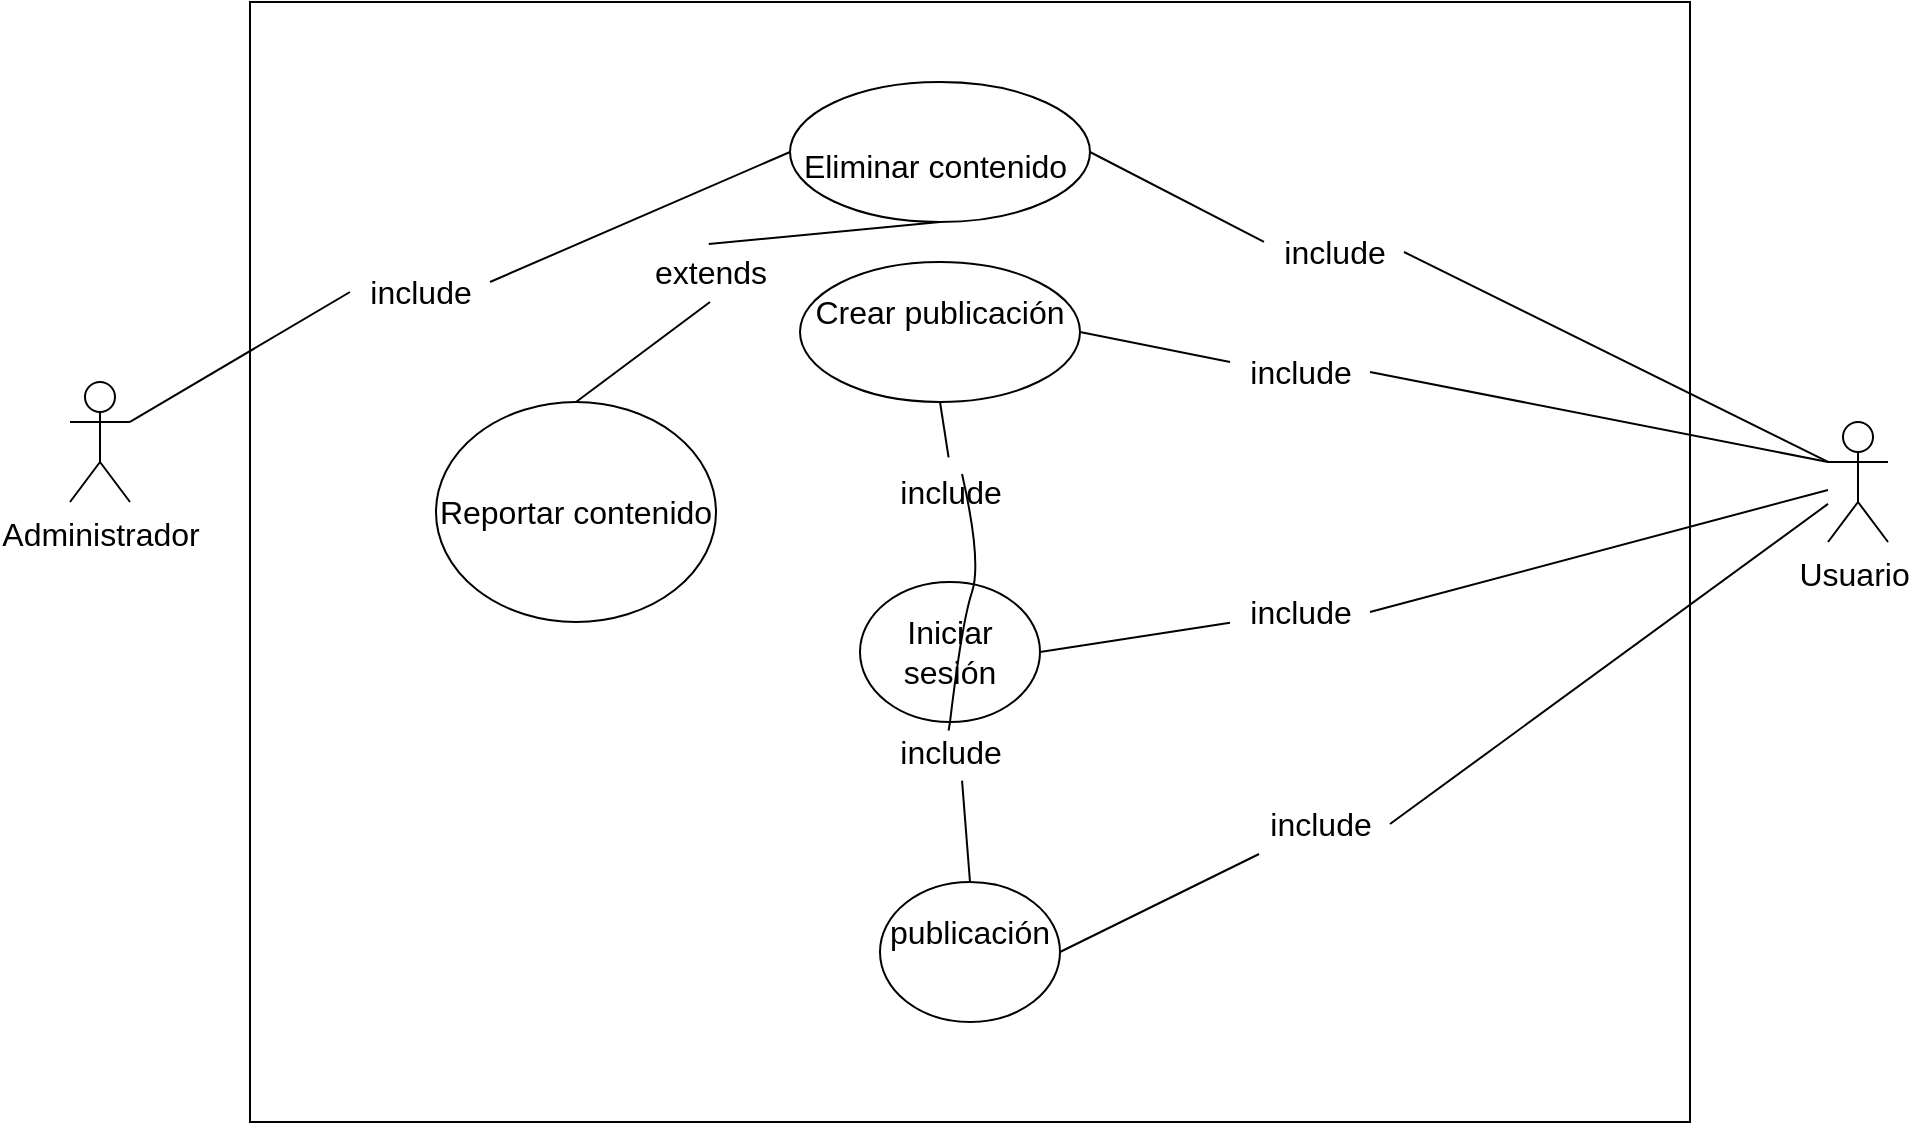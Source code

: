 <mxfile version="28.1.1">
  <diagram name="Página-1" id="wDFeBbPLa3ZNPYZFciww">
    <mxGraphModel grid="1" page="1" gridSize="10" guides="1" tooltips="1" connect="1" arrows="1" fold="1" pageScale="1" pageWidth="827" pageHeight="1169" math="0" shadow="0">
      <root>
        <mxCell id="0" />
        <mxCell id="1" parent="0" />
        <mxCell id="IQV9grqqn6wyKBqTV6xh-2" value="" style="rounded=0;whiteSpace=wrap;html=1;" vertex="1" parent="1">
          <mxGeometry x="-920" y="-1010" width="720" height="560" as="geometry" />
        </mxCell>
        <mxCell id="IQV9grqqn6wyKBqTV6xh-3" value="&lt;span style=&quot;font-size: 16px;&quot;&gt;&lt;font style=&quot;vertical-align: inherit;&quot; dir=&quot;auto&quot;&gt;&lt;font style=&quot;vertical-align: inherit;&quot; dir=&quot;auto&quot;&gt;Administrador&lt;/font&gt;&lt;/font&gt;&lt;/span&gt;&lt;div&gt;&lt;span style=&quot;font-size: 16px;&quot;&gt;&lt;br&gt;&lt;/span&gt;&lt;/div&gt;" style="shape=umlActor;verticalLabelPosition=bottom;verticalAlign=top;html=1;outlineConnect=0;" vertex="1" parent="1">
          <mxGeometry x="-1010" y="-820" width="30" height="60" as="geometry" />
        </mxCell>
        <mxCell id="IQV9grqqn6wyKBqTV6xh-4" value="&lt;span style=&quot;font-size: 16px;&quot;&gt;&lt;font style=&quot;vertical-align: inherit;&quot; dir=&quot;auto&quot;&gt;&lt;font style=&quot;vertical-align: inherit;&quot; dir=&quot;auto&quot;&gt;&lt;font style=&quot;vertical-align: inherit;&quot; dir=&quot;auto&quot;&gt;&lt;font style=&quot;vertical-align: inherit;&quot; dir=&quot;auto&quot;&gt;Usuario&amp;nbsp;&lt;/font&gt;&lt;/font&gt;&lt;/font&gt;&lt;/font&gt;&lt;/span&gt;" style="shape=umlActor;verticalLabelPosition=bottom;verticalAlign=top;html=1;outlineConnect=0;" vertex="1" parent="1">
          <mxGeometry x="-131" y="-800" width="30" height="60" as="geometry" />
        </mxCell>
        <mxCell id="IQV9grqqn6wyKBqTV6xh-5" value="&lt;span style=&quot;font-size: 16px; text-wrap-mode: nowrap;&quot;&gt;&lt;font style=&quot;vertical-align: inherit;&quot; dir=&quot;auto&quot;&gt;&lt;font style=&quot;vertical-align: inherit;&quot; dir=&quot;auto&quot;&gt;Iniciar sesión&lt;/font&gt;&lt;/font&gt;&lt;/span&gt;" style="ellipse;whiteSpace=wrap;html=1;" vertex="1" parent="1">
          <mxGeometry x="-615" y="-720" width="90" height="70" as="geometry" />
        </mxCell>
        <mxCell id="IQV9grqqn6wyKBqTV6xh-6" value="&lt;span style=&quot;font-size: 16px; text-wrap-mode: nowrap;&quot;&gt;&lt;font style=&quot;vertical-align: inherit;&quot; dir=&quot;auto&quot;&gt;&lt;font style=&quot;vertical-align: inherit;&quot; dir=&quot;auto&quot;&gt;&lt;font style=&quot;vertical-align: inherit;&quot; dir=&quot;auto&quot;&gt;&lt;font style=&quot;vertical-align: inherit;&quot; dir=&quot;auto&quot;&gt;Crear publicación&lt;/font&gt;&lt;/font&gt;&lt;/font&gt;&lt;/font&gt;&lt;/span&gt;&lt;div&gt;&lt;span style=&quot;font-size: 16px; text-wrap-mode: nowrap;&quot;&gt;&lt;br&gt;&lt;/span&gt;&lt;/div&gt;" style="ellipse;whiteSpace=wrap;html=1;" vertex="1" parent="1">
          <mxGeometry x="-645" y="-880" width="140" height="70" as="geometry" />
        </mxCell>
        <mxCell id="IQV9grqqn6wyKBqTV6xh-7" value="&lt;span style=&quot;font-size: 16px; text-wrap-mode: nowrap;&quot;&gt;&lt;font style=&quot;vertical-align: inherit;&quot; dir=&quot;auto&quot;&gt;&lt;font style=&quot;vertical-align: inherit;&quot; dir=&quot;auto&quot;&gt;&lt;font style=&quot;vertical-align: inherit;&quot; dir=&quot;auto&quot;&gt;&lt;font style=&quot;vertical-align: inherit;&quot; dir=&quot;auto&quot;&gt;publicación&lt;/font&gt;&lt;/font&gt;&lt;/font&gt;&lt;/font&gt;&lt;/span&gt;&lt;div&gt;&lt;span style=&quot;font-size: 16px; text-wrap-mode: nowrap;&quot;&gt;&lt;br&gt;&lt;/span&gt;&lt;/div&gt;" style="ellipse;whiteSpace=wrap;html=1;" vertex="1" parent="1">
          <mxGeometry x="-605" y="-570" width="90" height="70" as="geometry" />
        </mxCell>
        <mxCell id="IQV9grqqn6wyKBqTV6xh-8" value="&lt;span style=&quot;font-size: 16px; text-wrap-mode: nowrap;&quot;&gt;&lt;font style=&quot;vertical-align: inherit;&quot; dir=&quot;auto&quot;&gt;&lt;font style=&quot;vertical-align: inherit;&quot; dir=&quot;auto&quot;&gt;Reportar contenido&lt;/font&gt;&lt;/font&gt;&lt;/span&gt;" style="ellipse;whiteSpace=wrap;html=1;" vertex="1" parent="1">
          <mxGeometry x="-827" y="-810" width="140" height="110" as="geometry" />
        </mxCell>
        <mxCell id="IQV9grqqn6wyKBqTV6xh-10" value="&lt;div&gt;&lt;br&gt;&lt;/div&gt;&lt;div&gt;&lt;span style=&quot;font-size: 16px; text-wrap-mode: nowrap;&quot;&gt;&lt;font style=&quot;vertical-align: inherit;&quot; dir=&quot;auto&quot;&gt;&lt;font style=&quot;vertical-align: inherit;&quot; dir=&quot;auto&quot;&gt;&lt;font style=&quot;vertical-align: inherit;&quot; dir=&quot;auto&quot;&gt;&lt;font style=&quot;vertical-align: inherit;&quot; dir=&quot;auto&quot;&gt;Eliminar contenido&amp;nbsp;&lt;/font&gt;&lt;/font&gt;&lt;/font&gt;&lt;/font&gt;&lt;/span&gt;&lt;/div&gt;" style="ellipse;whiteSpace=wrap;html=1;" vertex="1" parent="1">
          <mxGeometry x="-650" y="-970" width="150" height="70" as="geometry" />
        </mxCell>
        <mxCell id="IQV9grqqn6wyKBqTV6xh-12" value="" style="endArrow=none;html=1;rounded=0;fontSize=12;startSize=8;endSize=8;curved=1;entryX=0.5;entryY=1;entryDx=0;entryDy=0;exitX=0.49;exitY=0.144;exitDx=0;exitDy=0;exitPerimeter=0;" edge="1" parent="1" source="IQV9grqqn6wyKBqTV6xh-19" target="IQV9grqqn6wyKBqTV6xh-5">
          <mxGeometry width="50" height="50" relative="1" as="geometry">
            <mxPoint x="-460" y="-710" as="sourcePoint" />
            <mxPoint x="-410" y="-760" as="targetPoint" />
          </mxGeometry>
        </mxCell>
        <mxCell id="IQV9grqqn6wyKBqTV6xh-13" value="" style="endArrow=none;html=1;rounded=0;fontSize=12;startSize=8;endSize=8;curved=1;exitX=0.586;exitY=0.2;exitDx=0;exitDy=0;entryX=0.5;entryY=1;entryDx=0;entryDy=0;exitPerimeter=0;" edge="1" parent="1" source="IQV9grqqn6wyKBqTV6xh-17" target="IQV9grqqn6wyKBqTV6xh-5">
          <mxGeometry width="50" height="50" relative="1" as="geometry">
            <mxPoint x="-530" y="-760" as="sourcePoint" />
            <mxPoint x="-480" y="-810" as="targetPoint" />
            <Array as="points">
              <mxPoint x="-554" y="-730" />
              <mxPoint x="-564" y="-700" />
            </Array>
          </mxGeometry>
        </mxCell>
        <mxCell id="IQV9grqqn6wyKBqTV6xh-14" value="" style="endArrow=none;html=1;rounded=0;fontSize=12;startSize=8;endSize=8;curved=1;entryX=0.5;entryY=1;entryDx=0;entryDy=0;exitX=0.492;exitY=0.033;exitDx=0;exitDy=0;exitPerimeter=0;" edge="1" parent="1" source="IQV9grqqn6wyKBqTV6xh-15" target="IQV9grqqn6wyKBqTV6xh-10">
          <mxGeometry width="50" height="50" relative="1" as="geometry">
            <mxPoint x="-700" y="-730" as="sourcePoint" />
            <mxPoint x="-650" y="-780" as="targetPoint" />
          </mxGeometry>
        </mxCell>
        <mxCell id="IQV9grqqn6wyKBqTV6xh-16" value="" style="endArrow=none;html=1;rounded=0;fontSize=12;startSize=8;endSize=8;curved=1;entryX=0.5;entryY=1;entryDx=0;entryDy=0;exitX=0.5;exitY=0;exitDx=0;exitDy=0;" edge="1" parent="1" source="IQV9grqqn6wyKBqTV6xh-8" target="IQV9grqqn6wyKBqTV6xh-15">
          <mxGeometry width="50" height="50" relative="1" as="geometry">
            <mxPoint x="-749" y="-716" as="sourcePoint" />
            <mxPoint x="-735" y="-870" as="targetPoint" />
          </mxGeometry>
        </mxCell>
        <mxCell id="IQV9grqqn6wyKBqTV6xh-15" value="&lt;font style=&quot;vertical-align: inherit;&quot; dir=&quot;auto&quot;&gt;&lt;font style=&quot;vertical-align: inherit;&quot; dir=&quot;auto&quot;&gt;extends&lt;/font&gt;&lt;/font&gt;" style="text;html=1;align=center;verticalAlign=middle;resizable=0;points=[];autosize=1;strokeColor=none;fillColor=none;fontSize=16;" vertex="1" parent="1">
          <mxGeometry x="-730" y="-890" width="80" height="30" as="geometry" />
        </mxCell>
        <mxCell id="IQV9grqqn6wyKBqTV6xh-18" value="" style="endArrow=none;html=1;rounded=0;fontSize=12;startSize=8;endSize=8;curved=1;entryX=0.49;entryY=-0.078;entryDx=0;entryDy=0;entryPerimeter=0;exitX=0.5;exitY=1;exitDx=0;exitDy=0;" edge="1" parent="1" source="IQV9grqqn6wyKBqTV6xh-6" target="IQV9grqqn6wyKBqTV6xh-17">
          <mxGeometry width="50" height="50" relative="1" as="geometry">
            <mxPoint x="-571" y="-800" as="sourcePoint" />
            <mxPoint x="-370" y="-775" as="targetPoint" />
          </mxGeometry>
        </mxCell>
        <mxCell id="IQV9grqqn6wyKBqTV6xh-17" value="&lt;font style=&quot;vertical-align: inherit;&quot; dir=&quot;auto&quot;&gt;&lt;font style=&quot;vertical-align: inherit;&quot; dir=&quot;auto&quot;&gt;include&lt;/font&gt;&lt;/font&gt;" style="text;html=1;align=center;verticalAlign=middle;resizable=0;points=[];autosize=1;strokeColor=none;fillColor=none;fontSize=16;" vertex="1" parent="1">
          <mxGeometry x="-605" y="-780" width="70" height="30" as="geometry" />
        </mxCell>
        <mxCell id="IQV9grqqn6wyKBqTV6xh-20" value="" style="endArrow=none;html=1;rounded=0;fontSize=12;startSize=8;endSize=8;curved=1;entryX=0.586;entryY=0.978;entryDx=0;entryDy=0;exitX=0.5;exitY=0;exitDx=0;exitDy=0;entryPerimeter=0;" edge="1" parent="1" source="IQV9grqqn6wyKBqTV6xh-7" target="IQV9grqqn6wyKBqTV6xh-19">
          <mxGeometry width="50" height="50" relative="1" as="geometry">
            <mxPoint x="-470" y="-715" as="sourcePoint" />
            <mxPoint x="-370" y="-775" as="targetPoint" />
          </mxGeometry>
        </mxCell>
        <mxCell id="IQV9grqqn6wyKBqTV6xh-19" value="&lt;font style=&quot;vertical-align: inherit;&quot; dir=&quot;auto&quot;&gt;&lt;font style=&quot;vertical-align: inherit;&quot; dir=&quot;auto&quot;&gt;include&lt;/font&gt;&lt;/font&gt;" style="text;html=1;align=center;verticalAlign=middle;resizable=0;points=[];autosize=1;strokeColor=none;fillColor=none;fontSize=16;" vertex="1" parent="1">
          <mxGeometry x="-605" y="-650" width="70" height="30" as="geometry" />
        </mxCell>
        <mxCell id="IQV9grqqn6wyKBqTV6xh-21" value="" style="endArrow=none;html=1;rounded=0;fontSize=12;startSize=8;endSize=8;curved=1;entryX=0;entryY=0.333;entryDx=0;entryDy=0;exitX=1;exitY=0.5;exitDx=0;exitDy=0;entryPerimeter=0;" edge="1" parent="1" source="IQV9grqqn6wyKBqTV6xh-30" target="IQV9grqqn6wyKBqTV6xh-4">
          <mxGeometry width="50" height="50" relative="1" as="geometry">
            <mxPoint x="-320" y="-909" as="sourcePoint" />
            <mxPoint x="-204" y="-920" as="targetPoint" />
          </mxGeometry>
        </mxCell>
        <mxCell id="IQV9grqqn6wyKBqTV6xh-22" value="" style="endArrow=none;html=1;rounded=0;fontSize=12;startSize=8;endSize=8;curved=1;entryX=0;entryY=0.333;entryDx=0;entryDy=0;exitX=1;exitY=0.5;exitDx=0;exitDy=0;entryPerimeter=0;" edge="1" parent="1" source="IQV9grqqn6wyKBqTV6xh-29" target="IQV9grqqn6wyKBqTV6xh-4">
          <mxGeometry width="50" height="50" relative="1" as="geometry">
            <mxPoint x="-340" y="-829" as="sourcePoint" />
            <mxPoint x="-224" y="-840" as="targetPoint" />
          </mxGeometry>
        </mxCell>
        <mxCell id="IQV9grqqn6wyKBqTV6xh-23" value="" style="endArrow=none;html=1;rounded=0;fontSize=12;startSize=8;endSize=8;curved=1;exitX=1;exitY=0.5;exitDx=0;exitDy=0;" edge="1" parent="1" source="IQV9grqqn6wyKBqTV6xh-28" target="IQV9grqqn6wyKBqTV6xh-4">
          <mxGeometry width="50" height="50" relative="1" as="geometry">
            <mxPoint x="-310" y="-679" as="sourcePoint" />
            <mxPoint x="-194" y="-690" as="targetPoint" />
          </mxGeometry>
        </mxCell>
        <mxCell id="IQV9grqqn6wyKBqTV6xh-24" value="" style="endArrow=none;html=1;rounded=0;fontSize=12;startSize=8;endSize=8;curved=1;exitX=1;exitY=0.5;exitDx=0;exitDy=0;" edge="1" parent="1" source="IQV9grqqn6wyKBqTV6xh-27" target="IQV9grqqn6wyKBqTV6xh-4">
          <mxGeometry width="50" height="50" relative="1" as="geometry">
            <mxPoint x="-320" y="-549" as="sourcePoint" />
            <mxPoint x="-204" y="-560" as="targetPoint" />
          </mxGeometry>
        </mxCell>
        <mxCell id="IQV9grqqn6wyKBqTV6xh-25" value="" style="endArrow=none;html=1;rounded=0;fontSize=12;startSize=8;endSize=8;curved=1;entryX=0;entryY=0.5;entryDx=0;entryDy=0;exitX=1;exitY=0.333;exitDx=0;exitDy=0;exitPerimeter=0;" edge="1" parent="1" source="IQV9grqqn6wyKBqTV6xh-26" target="IQV9grqqn6wyKBqTV6xh-10">
          <mxGeometry width="50" height="50" relative="1" as="geometry">
            <mxPoint x="-820" y="-919" as="sourcePoint" />
            <mxPoint x="-704" y="-930" as="targetPoint" />
          </mxGeometry>
        </mxCell>
        <mxCell id="IQV9grqqn6wyKBqTV6xh-31" value="" style="endArrow=none;html=1;rounded=0;fontSize=12;startSize=8;endSize=8;curved=1;entryX=0;entryY=0.333;entryDx=0;entryDy=0;exitX=1;exitY=0.5;exitDx=0;exitDy=0;entryPerimeter=0;" edge="1" parent="1" source="IQV9grqqn6wyKBqTV6xh-10" target="IQV9grqqn6wyKBqTV6xh-30">
          <mxGeometry width="50" height="50" relative="1" as="geometry">
            <mxPoint x="-500" y="-935" as="sourcePoint" />
            <mxPoint x="-131" y="-780" as="targetPoint" />
          </mxGeometry>
        </mxCell>
        <mxCell id="IQV9grqqn6wyKBqTV6xh-30" value="&lt;font style=&quot;vertical-align: inherit;&quot; dir=&quot;auto&quot;&gt;&lt;font style=&quot;vertical-align: inherit;&quot; dir=&quot;auto&quot;&gt;include&lt;/font&gt;&lt;/font&gt;" style="text;html=1;align=center;verticalAlign=middle;resizable=0;points=[];autosize=1;strokeColor=none;fillColor=none;fontSize=16;" vertex="1" parent="1">
          <mxGeometry x="-413" y="-900" width="70" height="30" as="geometry" />
        </mxCell>
        <mxCell id="IQV9grqqn6wyKBqTV6xh-32" value="" style="endArrow=none;html=1;rounded=0;fontSize=12;startSize=8;endSize=8;curved=1;entryX=0;entryY=0.333;entryDx=0;entryDy=0;exitX=1;exitY=0.5;exitDx=0;exitDy=0;entryPerimeter=0;" edge="1" parent="1" source="IQV9grqqn6wyKBqTV6xh-6" target="IQV9grqqn6wyKBqTV6xh-29">
          <mxGeometry width="50" height="50" relative="1" as="geometry">
            <mxPoint x="-505" y="-845" as="sourcePoint" />
            <mxPoint x="-131" y="-780" as="targetPoint" />
          </mxGeometry>
        </mxCell>
        <mxCell id="IQV9grqqn6wyKBqTV6xh-29" value="&lt;font style=&quot;vertical-align: inherit;&quot; dir=&quot;auto&quot;&gt;&lt;font style=&quot;vertical-align: inherit;&quot; dir=&quot;auto&quot;&gt;include&lt;/font&gt;&lt;/font&gt;" style="text;html=1;align=center;verticalAlign=middle;resizable=0;points=[];autosize=1;strokeColor=none;fillColor=none;fontSize=16;" vertex="1" parent="1">
          <mxGeometry x="-430" y="-840" width="70" height="30" as="geometry" />
        </mxCell>
        <mxCell id="IQV9grqqn6wyKBqTV6xh-33" value="" style="endArrow=none;html=1;rounded=0;fontSize=12;startSize=8;endSize=8;curved=1;exitX=1;exitY=0.5;exitDx=0;exitDy=0;" edge="1" parent="1" source="IQV9grqqn6wyKBqTV6xh-5" target="IQV9grqqn6wyKBqTV6xh-28">
          <mxGeometry width="50" height="50" relative="1" as="geometry">
            <mxPoint x="-525" y="-685" as="sourcePoint" />
            <mxPoint x="-131" y="-767" as="targetPoint" />
          </mxGeometry>
        </mxCell>
        <mxCell id="IQV9grqqn6wyKBqTV6xh-28" value="&lt;font style=&quot;vertical-align: inherit;&quot; dir=&quot;auto&quot;&gt;&lt;font style=&quot;vertical-align: inherit;&quot; dir=&quot;auto&quot;&gt;include&lt;/font&gt;&lt;/font&gt;" style="text;html=1;align=center;verticalAlign=middle;resizable=0;points=[];autosize=1;strokeColor=none;fillColor=none;fontSize=16;" vertex="1" parent="1">
          <mxGeometry x="-430" y="-720" width="70" height="30" as="geometry" />
        </mxCell>
        <mxCell id="IQV9grqqn6wyKBqTV6xh-34" value="" style="endArrow=none;html=1;rounded=0;fontSize=12;startSize=8;endSize=8;curved=1;exitX=1;exitY=0.5;exitDx=0;exitDy=0;" edge="1" parent="1" source="IQV9grqqn6wyKBqTV6xh-7" target="IQV9grqqn6wyKBqTV6xh-27">
          <mxGeometry width="50" height="50" relative="1" as="geometry">
            <mxPoint x="-515" y="-535" as="sourcePoint" />
            <mxPoint x="-131" y="-761" as="targetPoint" />
          </mxGeometry>
        </mxCell>
        <mxCell id="IQV9grqqn6wyKBqTV6xh-27" value="&lt;font style=&quot;vertical-align: inherit;&quot; dir=&quot;auto&quot;&gt;&lt;font style=&quot;vertical-align: inherit;&quot; dir=&quot;auto&quot;&gt;include&lt;/font&gt;&lt;/font&gt;" style="text;html=1;align=center;verticalAlign=middle;resizable=0;points=[];autosize=1;strokeColor=none;fillColor=none;fontSize=16;" vertex="1" parent="1">
          <mxGeometry x="-420" y="-614" width="70" height="30" as="geometry" />
        </mxCell>
        <mxCell id="IQV9grqqn6wyKBqTV6xh-35" value="" style="endArrow=none;html=1;rounded=0;fontSize=12;startSize=8;endSize=8;curved=1;entryX=0;entryY=0.5;entryDx=0;entryDy=0;exitX=1;exitY=0.333;exitDx=0;exitDy=0;exitPerimeter=0;" edge="1" parent="1" source="IQV9grqqn6wyKBqTV6xh-3" target="IQV9grqqn6wyKBqTV6xh-26">
          <mxGeometry width="50" height="50" relative="1" as="geometry">
            <mxPoint x="-980" y="-800" as="sourcePoint" />
            <mxPoint x="-650" y="-935" as="targetPoint" />
          </mxGeometry>
        </mxCell>
        <mxCell id="IQV9grqqn6wyKBqTV6xh-26" value="&lt;font style=&quot;vertical-align: inherit;&quot; dir=&quot;auto&quot;&gt;&lt;font style=&quot;vertical-align: inherit;&quot; dir=&quot;auto&quot;&gt;include&lt;/font&gt;&lt;/font&gt;" style="text;html=1;align=center;verticalAlign=middle;resizable=0;points=[];autosize=1;strokeColor=none;fillColor=none;fontSize=16;" vertex="1" parent="1">
          <mxGeometry x="-870" y="-880" width="70" height="30" as="geometry" />
        </mxCell>
      </root>
    </mxGraphModel>
  </diagram>
</mxfile>
